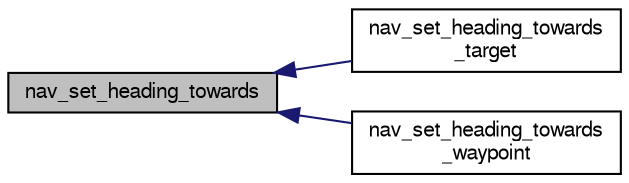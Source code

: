 digraph "nav_set_heading_towards"
{
  edge [fontname="FreeSans",fontsize="10",labelfontname="FreeSans",labelfontsize="10"];
  node [fontname="FreeSans",fontsize="10",shape=record];
  rankdir="LR";
  Node1 [label="nav_set_heading_towards",height=0.2,width=0.4,color="black", fillcolor="grey75", style="filled", fontcolor="black"];
  Node1 -> Node2 [dir="back",color="midnightblue",fontsize="10",style="solid",fontname="FreeSans"];
  Node2 [label="nav_set_heading_towards\l_target",height=0.2,width=0.4,color="black", fillcolor="white", style="filled",URL="$rover_2navigation_8h.html#a980612556418b4310bf871b118da9cc4",tooltip="Set heading in the direction of the target. "];
  Node1 -> Node3 [dir="back",color="midnightblue",fontsize="10",style="solid",fontname="FreeSans"];
  Node3 [label="nav_set_heading_towards\l_waypoint",height=0.2,width=0.4,color="black", fillcolor="white", style="filled",URL="$rover_2navigation_8h.html#a3db1ed9a54dba70032a53de5dec69d9b",tooltip="Set heading in the direction of a waypoint. "];
}
